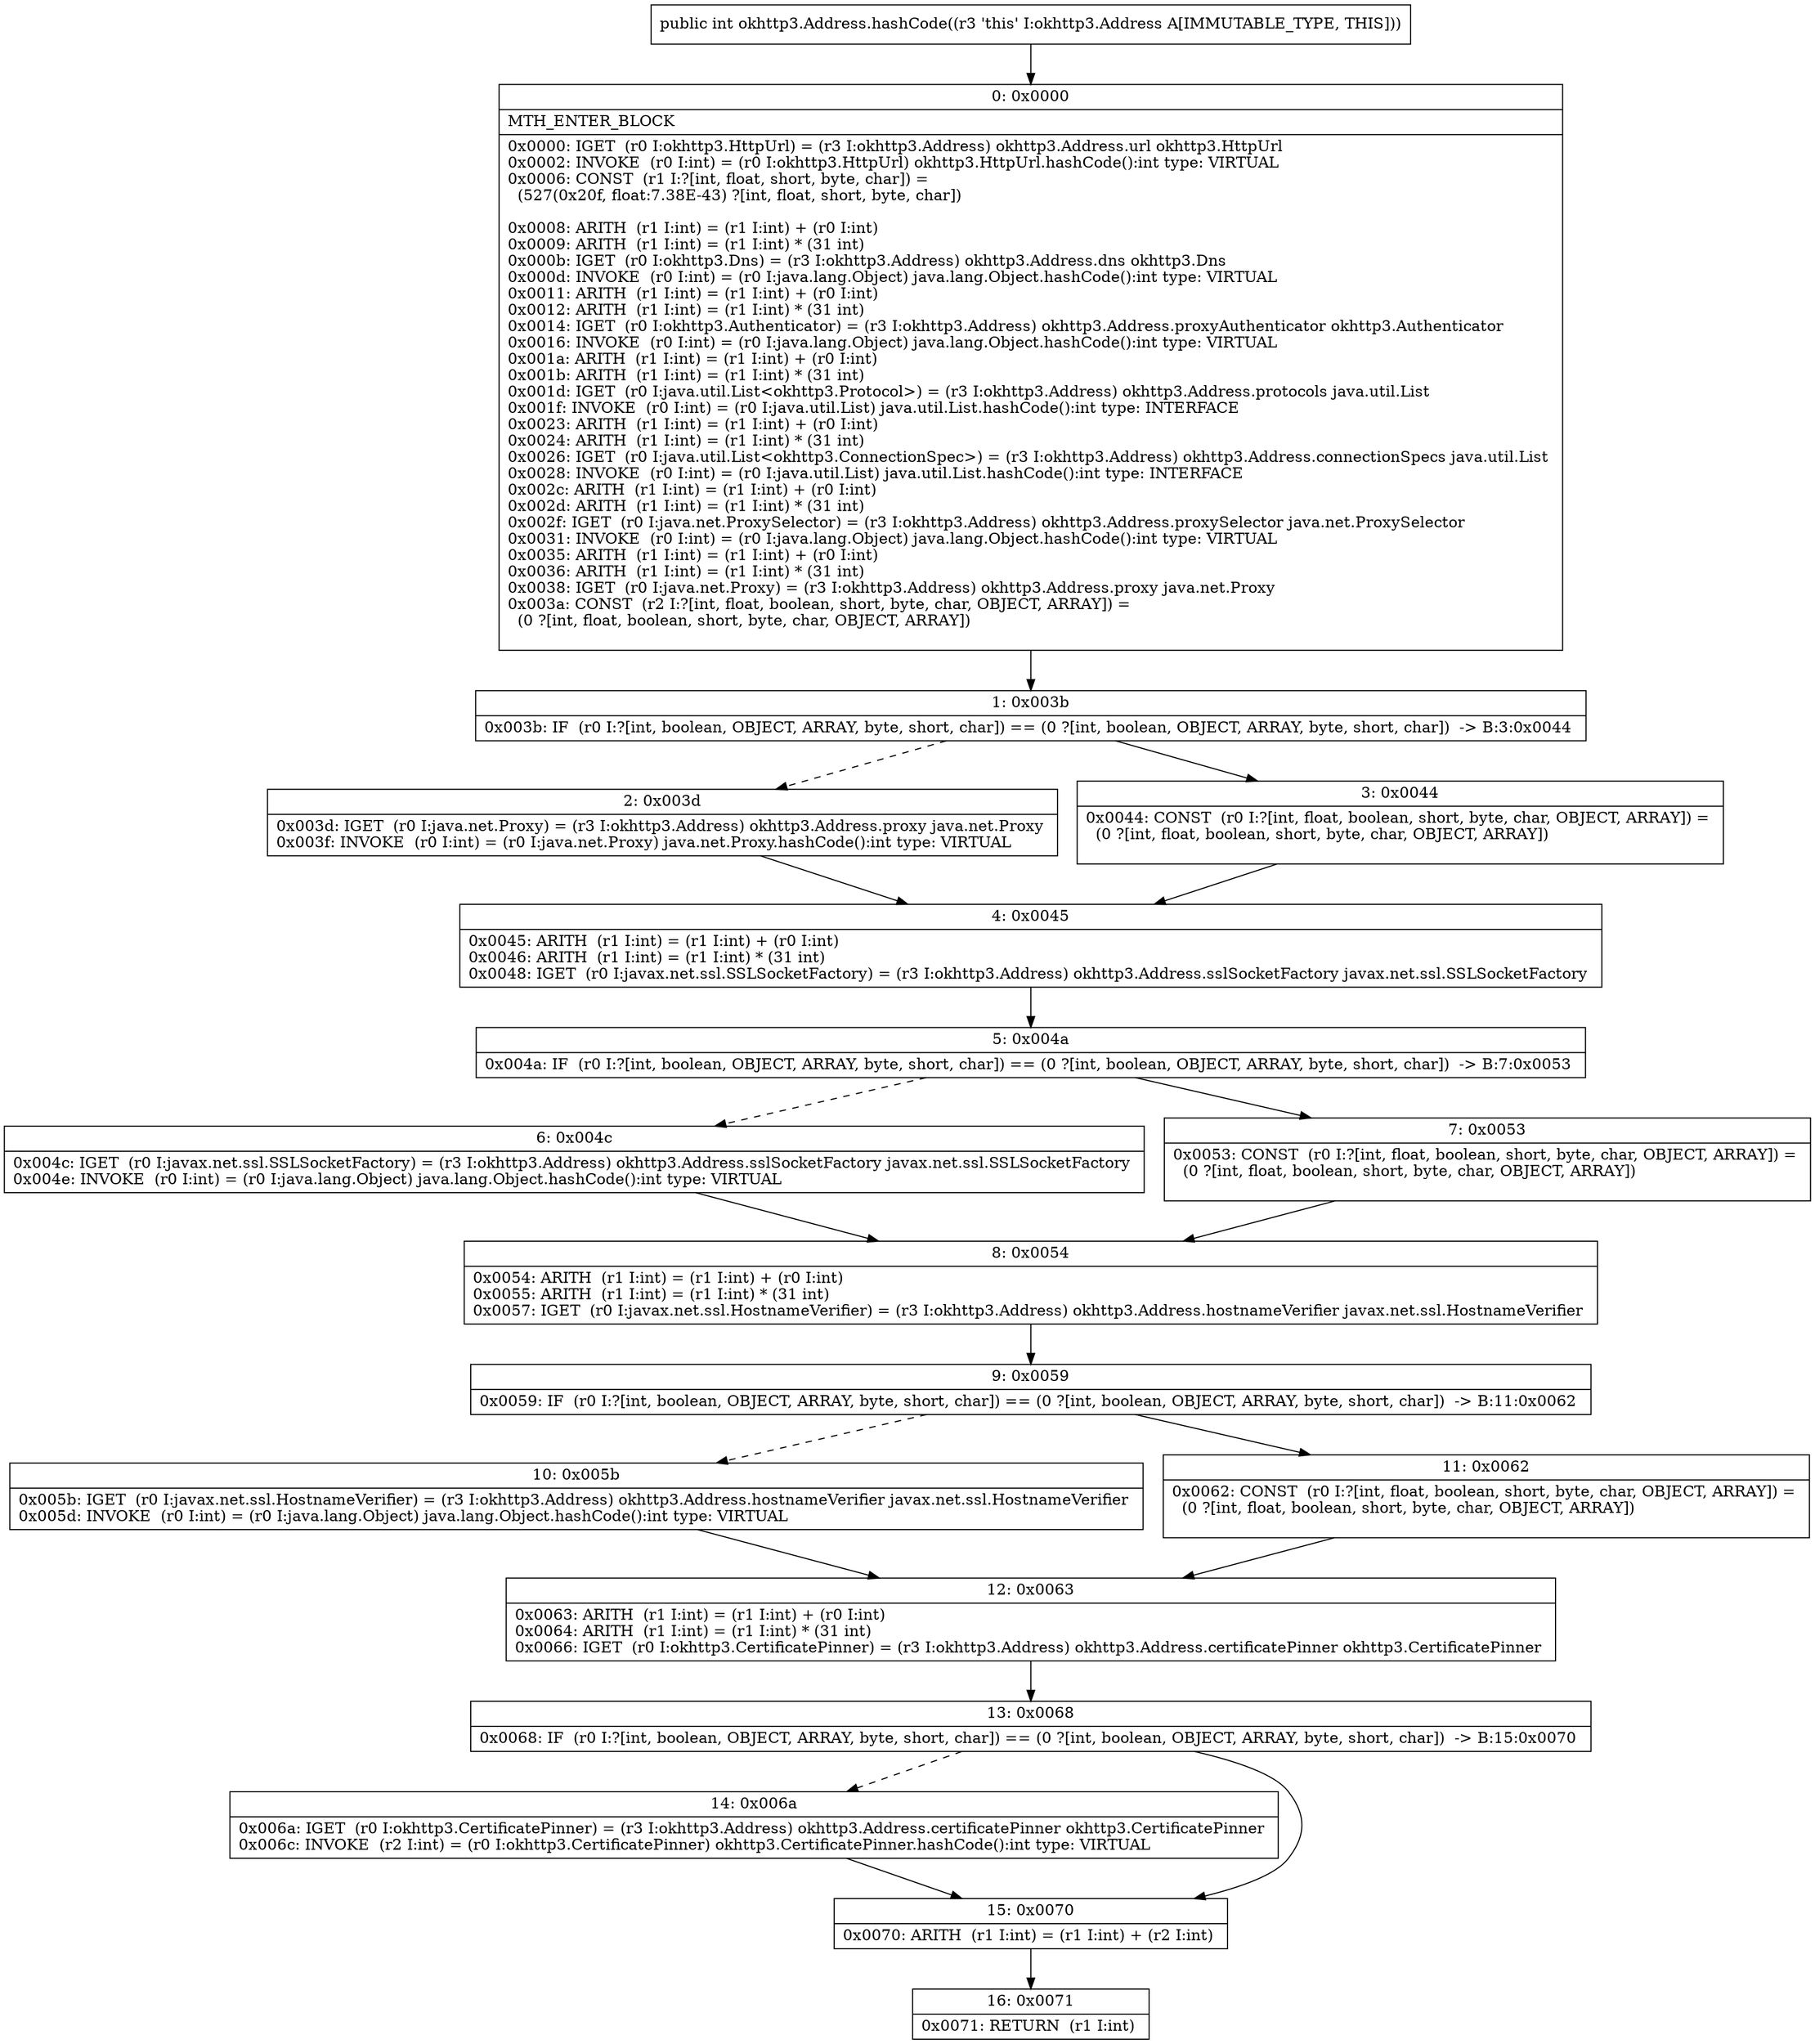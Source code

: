 digraph "CFG forokhttp3.Address.hashCode()I" {
Node_0 [shape=record,label="{0\:\ 0x0000|MTH_ENTER_BLOCK\l|0x0000: IGET  (r0 I:okhttp3.HttpUrl) = (r3 I:okhttp3.Address) okhttp3.Address.url okhttp3.HttpUrl \l0x0002: INVOKE  (r0 I:int) = (r0 I:okhttp3.HttpUrl) okhttp3.HttpUrl.hashCode():int type: VIRTUAL \l0x0006: CONST  (r1 I:?[int, float, short, byte, char]) = \l  (527(0x20f, float:7.38E\-43) ?[int, float, short, byte, char])\l \l0x0008: ARITH  (r1 I:int) = (r1 I:int) + (r0 I:int) \l0x0009: ARITH  (r1 I:int) = (r1 I:int) * (31 int) \l0x000b: IGET  (r0 I:okhttp3.Dns) = (r3 I:okhttp3.Address) okhttp3.Address.dns okhttp3.Dns \l0x000d: INVOKE  (r0 I:int) = (r0 I:java.lang.Object) java.lang.Object.hashCode():int type: VIRTUAL \l0x0011: ARITH  (r1 I:int) = (r1 I:int) + (r0 I:int) \l0x0012: ARITH  (r1 I:int) = (r1 I:int) * (31 int) \l0x0014: IGET  (r0 I:okhttp3.Authenticator) = (r3 I:okhttp3.Address) okhttp3.Address.proxyAuthenticator okhttp3.Authenticator \l0x0016: INVOKE  (r0 I:int) = (r0 I:java.lang.Object) java.lang.Object.hashCode():int type: VIRTUAL \l0x001a: ARITH  (r1 I:int) = (r1 I:int) + (r0 I:int) \l0x001b: ARITH  (r1 I:int) = (r1 I:int) * (31 int) \l0x001d: IGET  (r0 I:java.util.List\<okhttp3.Protocol\>) = (r3 I:okhttp3.Address) okhttp3.Address.protocols java.util.List \l0x001f: INVOKE  (r0 I:int) = (r0 I:java.util.List) java.util.List.hashCode():int type: INTERFACE \l0x0023: ARITH  (r1 I:int) = (r1 I:int) + (r0 I:int) \l0x0024: ARITH  (r1 I:int) = (r1 I:int) * (31 int) \l0x0026: IGET  (r0 I:java.util.List\<okhttp3.ConnectionSpec\>) = (r3 I:okhttp3.Address) okhttp3.Address.connectionSpecs java.util.List \l0x0028: INVOKE  (r0 I:int) = (r0 I:java.util.List) java.util.List.hashCode():int type: INTERFACE \l0x002c: ARITH  (r1 I:int) = (r1 I:int) + (r0 I:int) \l0x002d: ARITH  (r1 I:int) = (r1 I:int) * (31 int) \l0x002f: IGET  (r0 I:java.net.ProxySelector) = (r3 I:okhttp3.Address) okhttp3.Address.proxySelector java.net.ProxySelector \l0x0031: INVOKE  (r0 I:int) = (r0 I:java.lang.Object) java.lang.Object.hashCode():int type: VIRTUAL \l0x0035: ARITH  (r1 I:int) = (r1 I:int) + (r0 I:int) \l0x0036: ARITH  (r1 I:int) = (r1 I:int) * (31 int) \l0x0038: IGET  (r0 I:java.net.Proxy) = (r3 I:okhttp3.Address) okhttp3.Address.proxy java.net.Proxy \l0x003a: CONST  (r2 I:?[int, float, boolean, short, byte, char, OBJECT, ARRAY]) = \l  (0 ?[int, float, boolean, short, byte, char, OBJECT, ARRAY])\l \l}"];
Node_1 [shape=record,label="{1\:\ 0x003b|0x003b: IF  (r0 I:?[int, boolean, OBJECT, ARRAY, byte, short, char]) == (0 ?[int, boolean, OBJECT, ARRAY, byte, short, char])  \-\> B:3:0x0044 \l}"];
Node_2 [shape=record,label="{2\:\ 0x003d|0x003d: IGET  (r0 I:java.net.Proxy) = (r3 I:okhttp3.Address) okhttp3.Address.proxy java.net.Proxy \l0x003f: INVOKE  (r0 I:int) = (r0 I:java.net.Proxy) java.net.Proxy.hashCode():int type: VIRTUAL \l}"];
Node_3 [shape=record,label="{3\:\ 0x0044|0x0044: CONST  (r0 I:?[int, float, boolean, short, byte, char, OBJECT, ARRAY]) = \l  (0 ?[int, float, boolean, short, byte, char, OBJECT, ARRAY])\l \l}"];
Node_4 [shape=record,label="{4\:\ 0x0045|0x0045: ARITH  (r1 I:int) = (r1 I:int) + (r0 I:int) \l0x0046: ARITH  (r1 I:int) = (r1 I:int) * (31 int) \l0x0048: IGET  (r0 I:javax.net.ssl.SSLSocketFactory) = (r3 I:okhttp3.Address) okhttp3.Address.sslSocketFactory javax.net.ssl.SSLSocketFactory \l}"];
Node_5 [shape=record,label="{5\:\ 0x004a|0x004a: IF  (r0 I:?[int, boolean, OBJECT, ARRAY, byte, short, char]) == (0 ?[int, boolean, OBJECT, ARRAY, byte, short, char])  \-\> B:7:0x0053 \l}"];
Node_6 [shape=record,label="{6\:\ 0x004c|0x004c: IGET  (r0 I:javax.net.ssl.SSLSocketFactory) = (r3 I:okhttp3.Address) okhttp3.Address.sslSocketFactory javax.net.ssl.SSLSocketFactory \l0x004e: INVOKE  (r0 I:int) = (r0 I:java.lang.Object) java.lang.Object.hashCode():int type: VIRTUAL \l}"];
Node_7 [shape=record,label="{7\:\ 0x0053|0x0053: CONST  (r0 I:?[int, float, boolean, short, byte, char, OBJECT, ARRAY]) = \l  (0 ?[int, float, boolean, short, byte, char, OBJECT, ARRAY])\l \l}"];
Node_8 [shape=record,label="{8\:\ 0x0054|0x0054: ARITH  (r1 I:int) = (r1 I:int) + (r0 I:int) \l0x0055: ARITH  (r1 I:int) = (r1 I:int) * (31 int) \l0x0057: IGET  (r0 I:javax.net.ssl.HostnameVerifier) = (r3 I:okhttp3.Address) okhttp3.Address.hostnameVerifier javax.net.ssl.HostnameVerifier \l}"];
Node_9 [shape=record,label="{9\:\ 0x0059|0x0059: IF  (r0 I:?[int, boolean, OBJECT, ARRAY, byte, short, char]) == (0 ?[int, boolean, OBJECT, ARRAY, byte, short, char])  \-\> B:11:0x0062 \l}"];
Node_10 [shape=record,label="{10\:\ 0x005b|0x005b: IGET  (r0 I:javax.net.ssl.HostnameVerifier) = (r3 I:okhttp3.Address) okhttp3.Address.hostnameVerifier javax.net.ssl.HostnameVerifier \l0x005d: INVOKE  (r0 I:int) = (r0 I:java.lang.Object) java.lang.Object.hashCode():int type: VIRTUAL \l}"];
Node_11 [shape=record,label="{11\:\ 0x0062|0x0062: CONST  (r0 I:?[int, float, boolean, short, byte, char, OBJECT, ARRAY]) = \l  (0 ?[int, float, boolean, short, byte, char, OBJECT, ARRAY])\l \l}"];
Node_12 [shape=record,label="{12\:\ 0x0063|0x0063: ARITH  (r1 I:int) = (r1 I:int) + (r0 I:int) \l0x0064: ARITH  (r1 I:int) = (r1 I:int) * (31 int) \l0x0066: IGET  (r0 I:okhttp3.CertificatePinner) = (r3 I:okhttp3.Address) okhttp3.Address.certificatePinner okhttp3.CertificatePinner \l}"];
Node_13 [shape=record,label="{13\:\ 0x0068|0x0068: IF  (r0 I:?[int, boolean, OBJECT, ARRAY, byte, short, char]) == (0 ?[int, boolean, OBJECT, ARRAY, byte, short, char])  \-\> B:15:0x0070 \l}"];
Node_14 [shape=record,label="{14\:\ 0x006a|0x006a: IGET  (r0 I:okhttp3.CertificatePinner) = (r3 I:okhttp3.Address) okhttp3.Address.certificatePinner okhttp3.CertificatePinner \l0x006c: INVOKE  (r2 I:int) = (r0 I:okhttp3.CertificatePinner) okhttp3.CertificatePinner.hashCode():int type: VIRTUAL \l}"];
Node_15 [shape=record,label="{15\:\ 0x0070|0x0070: ARITH  (r1 I:int) = (r1 I:int) + (r2 I:int) \l}"];
Node_16 [shape=record,label="{16\:\ 0x0071|0x0071: RETURN  (r1 I:int) \l}"];
MethodNode[shape=record,label="{public int okhttp3.Address.hashCode((r3 'this' I:okhttp3.Address A[IMMUTABLE_TYPE, THIS])) }"];
MethodNode -> Node_0;
Node_0 -> Node_1;
Node_1 -> Node_2[style=dashed];
Node_1 -> Node_3;
Node_2 -> Node_4;
Node_3 -> Node_4;
Node_4 -> Node_5;
Node_5 -> Node_6[style=dashed];
Node_5 -> Node_7;
Node_6 -> Node_8;
Node_7 -> Node_8;
Node_8 -> Node_9;
Node_9 -> Node_10[style=dashed];
Node_9 -> Node_11;
Node_10 -> Node_12;
Node_11 -> Node_12;
Node_12 -> Node_13;
Node_13 -> Node_14[style=dashed];
Node_13 -> Node_15;
Node_14 -> Node_15;
Node_15 -> Node_16;
}

